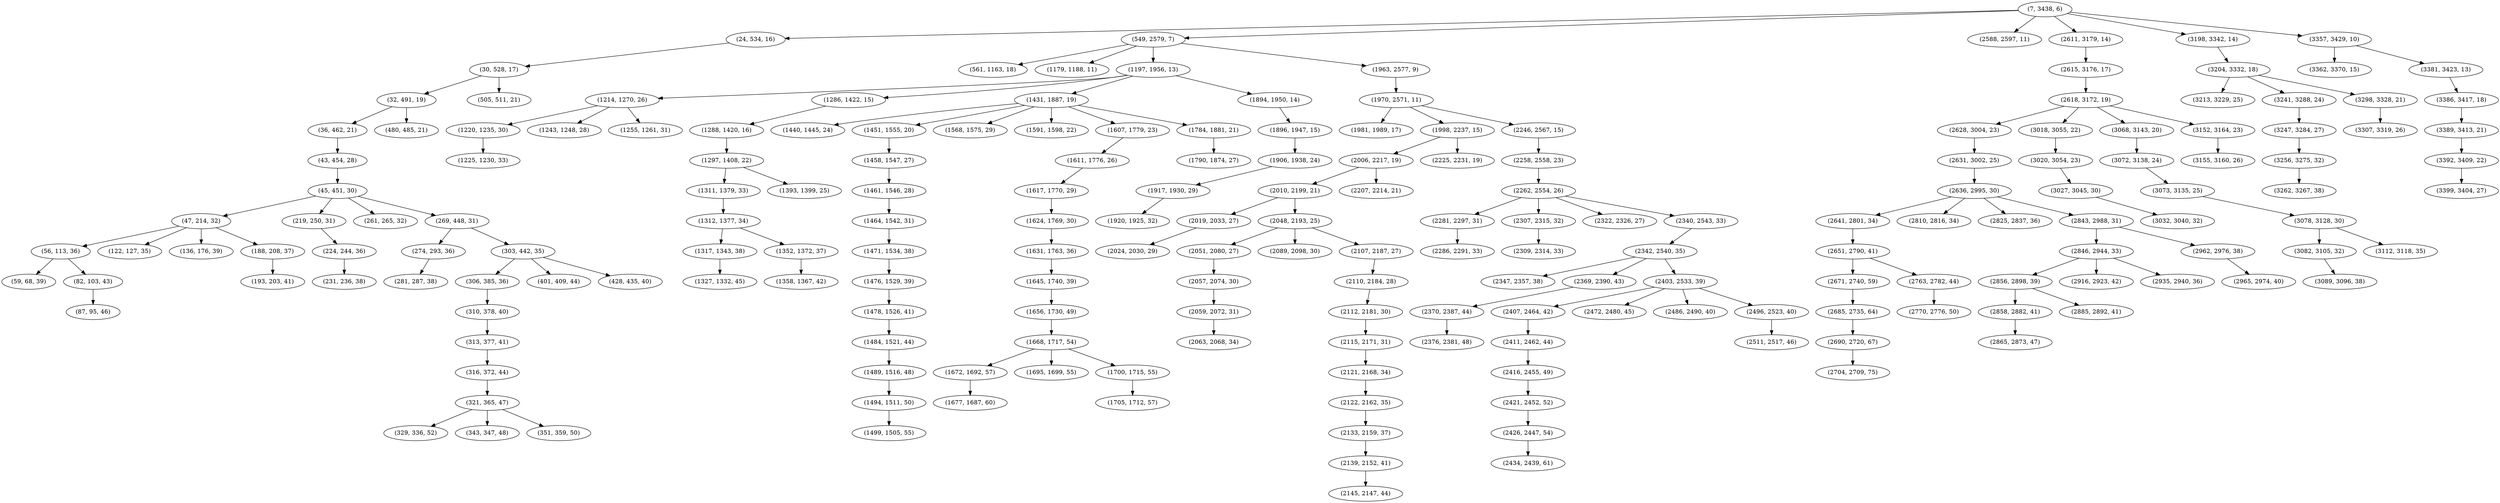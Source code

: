 digraph tree {
    "(7, 3438, 6)";
    "(24, 534, 16)";
    "(30, 528, 17)";
    "(32, 491, 19)";
    "(36, 462, 21)";
    "(43, 454, 28)";
    "(45, 451, 30)";
    "(47, 214, 32)";
    "(56, 113, 36)";
    "(59, 68, 39)";
    "(82, 103, 43)";
    "(87, 95, 46)";
    "(122, 127, 35)";
    "(136, 176, 39)";
    "(188, 208, 37)";
    "(193, 203, 41)";
    "(219, 250, 31)";
    "(224, 244, 36)";
    "(231, 236, 38)";
    "(261, 265, 32)";
    "(269, 448, 31)";
    "(274, 293, 36)";
    "(281, 287, 38)";
    "(303, 442, 35)";
    "(306, 385, 36)";
    "(310, 378, 40)";
    "(313, 377, 41)";
    "(316, 372, 44)";
    "(321, 365, 47)";
    "(329, 336, 52)";
    "(343, 347, 48)";
    "(351, 359, 50)";
    "(401, 409, 44)";
    "(428, 435, 40)";
    "(480, 485, 21)";
    "(505, 511, 21)";
    "(549, 2579, 7)";
    "(561, 1163, 18)";
    "(1179, 1188, 11)";
    "(1197, 1956, 13)";
    "(1214, 1270, 26)";
    "(1220, 1235, 30)";
    "(1225, 1230, 33)";
    "(1243, 1248, 28)";
    "(1255, 1261, 31)";
    "(1286, 1422, 15)";
    "(1288, 1420, 16)";
    "(1297, 1408, 22)";
    "(1311, 1379, 33)";
    "(1312, 1377, 34)";
    "(1317, 1343, 38)";
    "(1327, 1332, 45)";
    "(1352, 1372, 37)";
    "(1358, 1367, 42)";
    "(1393, 1399, 25)";
    "(1431, 1887, 19)";
    "(1440, 1445, 24)";
    "(1451, 1555, 20)";
    "(1458, 1547, 27)";
    "(1461, 1546, 28)";
    "(1464, 1542, 31)";
    "(1471, 1534, 38)";
    "(1476, 1529, 39)";
    "(1478, 1526, 41)";
    "(1484, 1521, 44)";
    "(1489, 1516, 48)";
    "(1494, 1511, 50)";
    "(1499, 1505, 55)";
    "(1568, 1575, 29)";
    "(1591, 1598, 22)";
    "(1607, 1779, 23)";
    "(1611, 1776, 26)";
    "(1617, 1770, 29)";
    "(1624, 1769, 30)";
    "(1631, 1763, 36)";
    "(1645, 1740, 39)";
    "(1656, 1730, 49)";
    "(1668, 1717, 54)";
    "(1672, 1692, 57)";
    "(1677, 1687, 60)";
    "(1695, 1699, 55)";
    "(1700, 1715, 55)";
    "(1705, 1712, 57)";
    "(1784, 1881, 21)";
    "(1790, 1874, 27)";
    "(1894, 1950, 14)";
    "(1896, 1947, 15)";
    "(1906, 1938, 24)";
    "(1917, 1930, 29)";
    "(1920, 1925, 32)";
    "(1963, 2577, 9)";
    "(1970, 2571, 11)";
    "(1981, 1989, 17)";
    "(1998, 2237, 15)";
    "(2006, 2217, 19)";
    "(2010, 2199, 21)";
    "(2019, 2033, 27)";
    "(2024, 2030, 29)";
    "(2048, 2193, 25)";
    "(2051, 2080, 27)";
    "(2057, 2074, 30)";
    "(2059, 2072, 31)";
    "(2063, 2068, 34)";
    "(2089, 2098, 30)";
    "(2107, 2187, 27)";
    "(2110, 2184, 28)";
    "(2112, 2181, 30)";
    "(2115, 2171, 31)";
    "(2121, 2168, 34)";
    "(2122, 2162, 35)";
    "(2133, 2159, 37)";
    "(2139, 2152, 41)";
    "(2145, 2147, 44)";
    "(2207, 2214, 21)";
    "(2225, 2231, 19)";
    "(2246, 2567, 15)";
    "(2258, 2558, 23)";
    "(2262, 2554, 26)";
    "(2281, 2297, 31)";
    "(2286, 2291, 33)";
    "(2307, 2315, 32)";
    "(2309, 2314, 33)";
    "(2322, 2326, 27)";
    "(2340, 2543, 33)";
    "(2342, 2540, 35)";
    "(2347, 2357, 38)";
    "(2369, 2390, 43)";
    "(2370, 2387, 44)";
    "(2376, 2381, 48)";
    "(2403, 2533, 39)";
    "(2407, 2464, 42)";
    "(2411, 2462, 44)";
    "(2416, 2455, 49)";
    "(2421, 2452, 52)";
    "(2426, 2447, 54)";
    "(2434, 2439, 61)";
    "(2472, 2480, 45)";
    "(2486, 2490, 40)";
    "(2496, 2523, 40)";
    "(2511, 2517, 46)";
    "(2588, 2597, 11)";
    "(2611, 3179, 14)";
    "(2615, 3176, 17)";
    "(2618, 3172, 19)";
    "(2628, 3004, 23)";
    "(2631, 3002, 25)";
    "(2636, 2995, 30)";
    "(2641, 2801, 34)";
    "(2651, 2790, 41)";
    "(2671, 2740, 59)";
    "(2685, 2735, 64)";
    "(2690, 2720, 67)";
    "(2704, 2709, 75)";
    "(2763, 2782, 44)";
    "(2770, 2776, 50)";
    "(2810, 2816, 34)";
    "(2825, 2837, 36)";
    "(2843, 2988, 31)";
    "(2846, 2944, 33)";
    "(2856, 2898, 39)";
    "(2858, 2882, 41)";
    "(2865, 2873, 47)";
    "(2885, 2892, 41)";
    "(2916, 2923, 42)";
    "(2935, 2940, 36)";
    "(2962, 2976, 38)";
    "(2965, 2974, 40)";
    "(3018, 3055, 22)";
    "(3020, 3054, 23)";
    "(3027, 3045, 30)";
    "(3032, 3040, 32)";
    "(3068, 3143, 20)";
    "(3072, 3138, 24)";
    "(3073, 3135, 25)";
    "(3078, 3128, 30)";
    "(3082, 3105, 32)";
    "(3089, 3096, 38)";
    "(3112, 3118, 35)";
    "(3152, 3164, 23)";
    "(3155, 3160, 26)";
    "(3198, 3342, 14)";
    "(3204, 3332, 18)";
    "(3213, 3229, 25)";
    "(3241, 3288, 24)";
    "(3247, 3284, 27)";
    "(3256, 3275, 32)";
    "(3262, 3267, 38)";
    "(3298, 3328, 21)";
    "(3307, 3319, 26)";
    "(3357, 3429, 10)";
    "(3362, 3370, 15)";
    "(3381, 3423, 13)";
    "(3386, 3417, 18)";
    "(3389, 3413, 21)";
    "(3392, 3409, 22)";
    "(3399, 3404, 27)";
    "(7, 3438, 6)" -> "(24, 534, 16)";
    "(7, 3438, 6)" -> "(549, 2579, 7)";
    "(7, 3438, 6)" -> "(2588, 2597, 11)";
    "(7, 3438, 6)" -> "(2611, 3179, 14)";
    "(7, 3438, 6)" -> "(3198, 3342, 14)";
    "(7, 3438, 6)" -> "(3357, 3429, 10)";
    "(24, 534, 16)" -> "(30, 528, 17)";
    "(30, 528, 17)" -> "(32, 491, 19)";
    "(30, 528, 17)" -> "(505, 511, 21)";
    "(32, 491, 19)" -> "(36, 462, 21)";
    "(32, 491, 19)" -> "(480, 485, 21)";
    "(36, 462, 21)" -> "(43, 454, 28)";
    "(43, 454, 28)" -> "(45, 451, 30)";
    "(45, 451, 30)" -> "(47, 214, 32)";
    "(45, 451, 30)" -> "(219, 250, 31)";
    "(45, 451, 30)" -> "(261, 265, 32)";
    "(45, 451, 30)" -> "(269, 448, 31)";
    "(47, 214, 32)" -> "(56, 113, 36)";
    "(47, 214, 32)" -> "(122, 127, 35)";
    "(47, 214, 32)" -> "(136, 176, 39)";
    "(47, 214, 32)" -> "(188, 208, 37)";
    "(56, 113, 36)" -> "(59, 68, 39)";
    "(56, 113, 36)" -> "(82, 103, 43)";
    "(82, 103, 43)" -> "(87, 95, 46)";
    "(188, 208, 37)" -> "(193, 203, 41)";
    "(219, 250, 31)" -> "(224, 244, 36)";
    "(224, 244, 36)" -> "(231, 236, 38)";
    "(269, 448, 31)" -> "(274, 293, 36)";
    "(269, 448, 31)" -> "(303, 442, 35)";
    "(274, 293, 36)" -> "(281, 287, 38)";
    "(303, 442, 35)" -> "(306, 385, 36)";
    "(303, 442, 35)" -> "(401, 409, 44)";
    "(303, 442, 35)" -> "(428, 435, 40)";
    "(306, 385, 36)" -> "(310, 378, 40)";
    "(310, 378, 40)" -> "(313, 377, 41)";
    "(313, 377, 41)" -> "(316, 372, 44)";
    "(316, 372, 44)" -> "(321, 365, 47)";
    "(321, 365, 47)" -> "(329, 336, 52)";
    "(321, 365, 47)" -> "(343, 347, 48)";
    "(321, 365, 47)" -> "(351, 359, 50)";
    "(549, 2579, 7)" -> "(561, 1163, 18)";
    "(549, 2579, 7)" -> "(1179, 1188, 11)";
    "(549, 2579, 7)" -> "(1197, 1956, 13)";
    "(549, 2579, 7)" -> "(1963, 2577, 9)";
    "(1197, 1956, 13)" -> "(1214, 1270, 26)";
    "(1197, 1956, 13)" -> "(1286, 1422, 15)";
    "(1197, 1956, 13)" -> "(1431, 1887, 19)";
    "(1197, 1956, 13)" -> "(1894, 1950, 14)";
    "(1214, 1270, 26)" -> "(1220, 1235, 30)";
    "(1214, 1270, 26)" -> "(1243, 1248, 28)";
    "(1214, 1270, 26)" -> "(1255, 1261, 31)";
    "(1220, 1235, 30)" -> "(1225, 1230, 33)";
    "(1286, 1422, 15)" -> "(1288, 1420, 16)";
    "(1288, 1420, 16)" -> "(1297, 1408, 22)";
    "(1297, 1408, 22)" -> "(1311, 1379, 33)";
    "(1297, 1408, 22)" -> "(1393, 1399, 25)";
    "(1311, 1379, 33)" -> "(1312, 1377, 34)";
    "(1312, 1377, 34)" -> "(1317, 1343, 38)";
    "(1312, 1377, 34)" -> "(1352, 1372, 37)";
    "(1317, 1343, 38)" -> "(1327, 1332, 45)";
    "(1352, 1372, 37)" -> "(1358, 1367, 42)";
    "(1431, 1887, 19)" -> "(1440, 1445, 24)";
    "(1431, 1887, 19)" -> "(1451, 1555, 20)";
    "(1431, 1887, 19)" -> "(1568, 1575, 29)";
    "(1431, 1887, 19)" -> "(1591, 1598, 22)";
    "(1431, 1887, 19)" -> "(1607, 1779, 23)";
    "(1431, 1887, 19)" -> "(1784, 1881, 21)";
    "(1451, 1555, 20)" -> "(1458, 1547, 27)";
    "(1458, 1547, 27)" -> "(1461, 1546, 28)";
    "(1461, 1546, 28)" -> "(1464, 1542, 31)";
    "(1464, 1542, 31)" -> "(1471, 1534, 38)";
    "(1471, 1534, 38)" -> "(1476, 1529, 39)";
    "(1476, 1529, 39)" -> "(1478, 1526, 41)";
    "(1478, 1526, 41)" -> "(1484, 1521, 44)";
    "(1484, 1521, 44)" -> "(1489, 1516, 48)";
    "(1489, 1516, 48)" -> "(1494, 1511, 50)";
    "(1494, 1511, 50)" -> "(1499, 1505, 55)";
    "(1607, 1779, 23)" -> "(1611, 1776, 26)";
    "(1611, 1776, 26)" -> "(1617, 1770, 29)";
    "(1617, 1770, 29)" -> "(1624, 1769, 30)";
    "(1624, 1769, 30)" -> "(1631, 1763, 36)";
    "(1631, 1763, 36)" -> "(1645, 1740, 39)";
    "(1645, 1740, 39)" -> "(1656, 1730, 49)";
    "(1656, 1730, 49)" -> "(1668, 1717, 54)";
    "(1668, 1717, 54)" -> "(1672, 1692, 57)";
    "(1668, 1717, 54)" -> "(1695, 1699, 55)";
    "(1668, 1717, 54)" -> "(1700, 1715, 55)";
    "(1672, 1692, 57)" -> "(1677, 1687, 60)";
    "(1700, 1715, 55)" -> "(1705, 1712, 57)";
    "(1784, 1881, 21)" -> "(1790, 1874, 27)";
    "(1894, 1950, 14)" -> "(1896, 1947, 15)";
    "(1896, 1947, 15)" -> "(1906, 1938, 24)";
    "(1906, 1938, 24)" -> "(1917, 1930, 29)";
    "(1917, 1930, 29)" -> "(1920, 1925, 32)";
    "(1963, 2577, 9)" -> "(1970, 2571, 11)";
    "(1970, 2571, 11)" -> "(1981, 1989, 17)";
    "(1970, 2571, 11)" -> "(1998, 2237, 15)";
    "(1970, 2571, 11)" -> "(2246, 2567, 15)";
    "(1998, 2237, 15)" -> "(2006, 2217, 19)";
    "(1998, 2237, 15)" -> "(2225, 2231, 19)";
    "(2006, 2217, 19)" -> "(2010, 2199, 21)";
    "(2006, 2217, 19)" -> "(2207, 2214, 21)";
    "(2010, 2199, 21)" -> "(2019, 2033, 27)";
    "(2010, 2199, 21)" -> "(2048, 2193, 25)";
    "(2019, 2033, 27)" -> "(2024, 2030, 29)";
    "(2048, 2193, 25)" -> "(2051, 2080, 27)";
    "(2048, 2193, 25)" -> "(2089, 2098, 30)";
    "(2048, 2193, 25)" -> "(2107, 2187, 27)";
    "(2051, 2080, 27)" -> "(2057, 2074, 30)";
    "(2057, 2074, 30)" -> "(2059, 2072, 31)";
    "(2059, 2072, 31)" -> "(2063, 2068, 34)";
    "(2107, 2187, 27)" -> "(2110, 2184, 28)";
    "(2110, 2184, 28)" -> "(2112, 2181, 30)";
    "(2112, 2181, 30)" -> "(2115, 2171, 31)";
    "(2115, 2171, 31)" -> "(2121, 2168, 34)";
    "(2121, 2168, 34)" -> "(2122, 2162, 35)";
    "(2122, 2162, 35)" -> "(2133, 2159, 37)";
    "(2133, 2159, 37)" -> "(2139, 2152, 41)";
    "(2139, 2152, 41)" -> "(2145, 2147, 44)";
    "(2246, 2567, 15)" -> "(2258, 2558, 23)";
    "(2258, 2558, 23)" -> "(2262, 2554, 26)";
    "(2262, 2554, 26)" -> "(2281, 2297, 31)";
    "(2262, 2554, 26)" -> "(2307, 2315, 32)";
    "(2262, 2554, 26)" -> "(2322, 2326, 27)";
    "(2262, 2554, 26)" -> "(2340, 2543, 33)";
    "(2281, 2297, 31)" -> "(2286, 2291, 33)";
    "(2307, 2315, 32)" -> "(2309, 2314, 33)";
    "(2340, 2543, 33)" -> "(2342, 2540, 35)";
    "(2342, 2540, 35)" -> "(2347, 2357, 38)";
    "(2342, 2540, 35)" -> "(2369, 2390, 43)";
    "(2342, 2540, 35)" -> "(2403, 2533, 39)";
    "(2369, 2390, 43)" -> "(2370, 2387, 44)";
    "(2370, 2387, 44)" -> "(2376, 2381, 48)";
    "(2403, 2533, 39)" -> "(2407, 2464, 42)";
    "(2403, 2533, 39)" -> "(2472, 2480, 45)";
    "(2403, 2533, 39)" -> "(2486, 2490, 40)";
    "(2403, 2533, 39)" -> "(2496, 2523, 40)";
    "(2407, 2464, 42)" -> "(2411, 2462, 44)";
    "(2411, 2462, 44)" -> "(2416, 2455, 49)";
    "(2416, 2455, 49)" -> "(2421, 2452, 52)";
    "(2421, 2452, 52)" -> "(2426, 2447, 54)";
    "(2426, 2447, 54)" -> "(2434, 2439, 61)";
    "(2496, 2523, 40)" -> "(2511, 2517, 46)";
    "(2611, 3179, 14)" -> "(2615, 3176, 17)";
    "(2615, 3176, 17)" -> "(2618, 3172, 19)";
    "(2618, 3172, 19)" -> "(2628, 3004, 23)";
    "(2618, 3172, 19)" -> "(3018, 3055, 22)";
    "(2618, 3172, 19)" -> "(3068, 3143, 20)";
    "(2618, 3172, 19)" -> "(3152, 3164, 23)";
    "(2628, 3004, 23)" -> "(2631, 3002, 25)";
    "(2631, 3002, 25)" -> "(2636, 2995, 30)";
    "(2636, 2995, 30)" -> "(2641, 2801, 34)";
    "(2636, 2995, 30)" -> "(2810, 2816, 34)";
    "(2636, 2995, 30)" -> "(2825, 2837, 36)";
    "(2636, 2995, 30)" -> "(2843, 2988, 31)";
    "(2641, 2801, 34)" -> "(2651, 2790, 41)";
    "(2651, 2790, 41)" -> "(2671, 2740, 59)";
    "(2651, 2790, 41)" -> "(2763, 2782, 44)";
    "(2671, 2740, 59)" -> "(2685, 2735, 64)";
    "(2685, 2735, 64)" -> "(2690, 2720, 67)";
    "(2690, 2720, 67)" -> "(2704, 2709, 75)";
    "(2763, 2782, 44)" -> "(2770, 2776, 50)";
    "(2843, 2988, 31)" -> "(2846, 2944, 33)";
    "(2843, 2988, 31)" -> "(2962, 2976, 38)";
    "(2846, 2944, 33)" -> "(2856, 2898, 39)";
    "(2846, 2944, 33)" -> "(2916, 2923, 42)";
    "(2846, 2944, 33)" -> "(2935, 2940, 36)";
    "(2856, 2898, 39)" -> "(2858, 2882, 41)";
    "(2856, 2898, 39)" -> "(2885, 2892, 41)";
    "(2858, 2882, 41)" -> "(2865, 2873, 47)";
    "(2962, 2976, 38)" -> "(2965, 2974, 40)";
    "(3018, 3055, 22)" -> "(3020, 3054, 23)";
    "(3020, 3054, 23)" -> "(3027, 3045, 30)";
    "(3027, 3045, 30)" -> "(3032, 3040, 32)";
    "(3068, 3143, 20)" -> "(3072, 3138, 24)";
    "(3072, 3138, 24)" -> "(3073, 3135, 25)";
    "(3073, 3135, 25)" -> "(3078, 3128, 30)";
    "(3078, 3128, 30)" -> "(3082, 3105, 32)";
    "(3078, 3128, 30)" -> "(3112, 3118, 35)";
    "(3082, 3105, 32)" -> "(3089, 3096, 38)";
    "(3152, 3164, 23)" -> "(3155, 3160, 26)";
    "(3198, 3342, 14)" -> "(3204, 3332, 18)";
    "(3204, 3332, 18)" -> "(3213, 3229, 25)";
    "(3204, 3332, 18)" -> "(3241, 3288, 24)";
    "(3204, 3332, 18)" -> "(3298, 3328, 21)";
    "(3241, 3288, 24)" -> "(3247, 3284, 27)";
    "(3247, 3284, 27)" -> "(3256, 3275, 32)";
    "(3256, 3275, 32)" -> "(3262, 3267, 38)";
    "(3298, 3328, 21)" -> "(3307, 3319, 26)";
    "(3357, 3429, 10)" -> "(3362, 3370, 15)";
    "(3357, 3429, 10)" -> "(3381, 3423, 13)";
    "(3381, 3423, 13)" -> "(3386, 3417, 18)";
    "(3386, 3417, 18)" -> "(3389, 3413, 21)";
    "(3389, 3413, 21)" -> "(3392, 3409, 22)";
    "(3392, 3409, 22)" -> "(3399, 3404, 27)";
}
